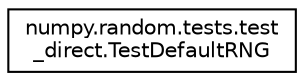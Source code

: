 digraph "Graphical Class Hierarchy"
{
 // LATEX_PDF_SIZE
  edge [fontname="Helvetica",fontsize="10",labelfontname="Helvetica",labelfontsize="10"];
  node [fontname="Helvetica",fontsize="10",shape=record];
  rankdir="LR";
  Node0 [label="numpy.random.tests.test\l_direct.TestDefaultRNG",height=0.2,width=0.4,color="black", fillcolor="white", style="filled",URL="$classnumpy_1_1random_1_1tests_1_1test__direct_1_1TestDefaultRNG.html",tooltip=" "];
}
